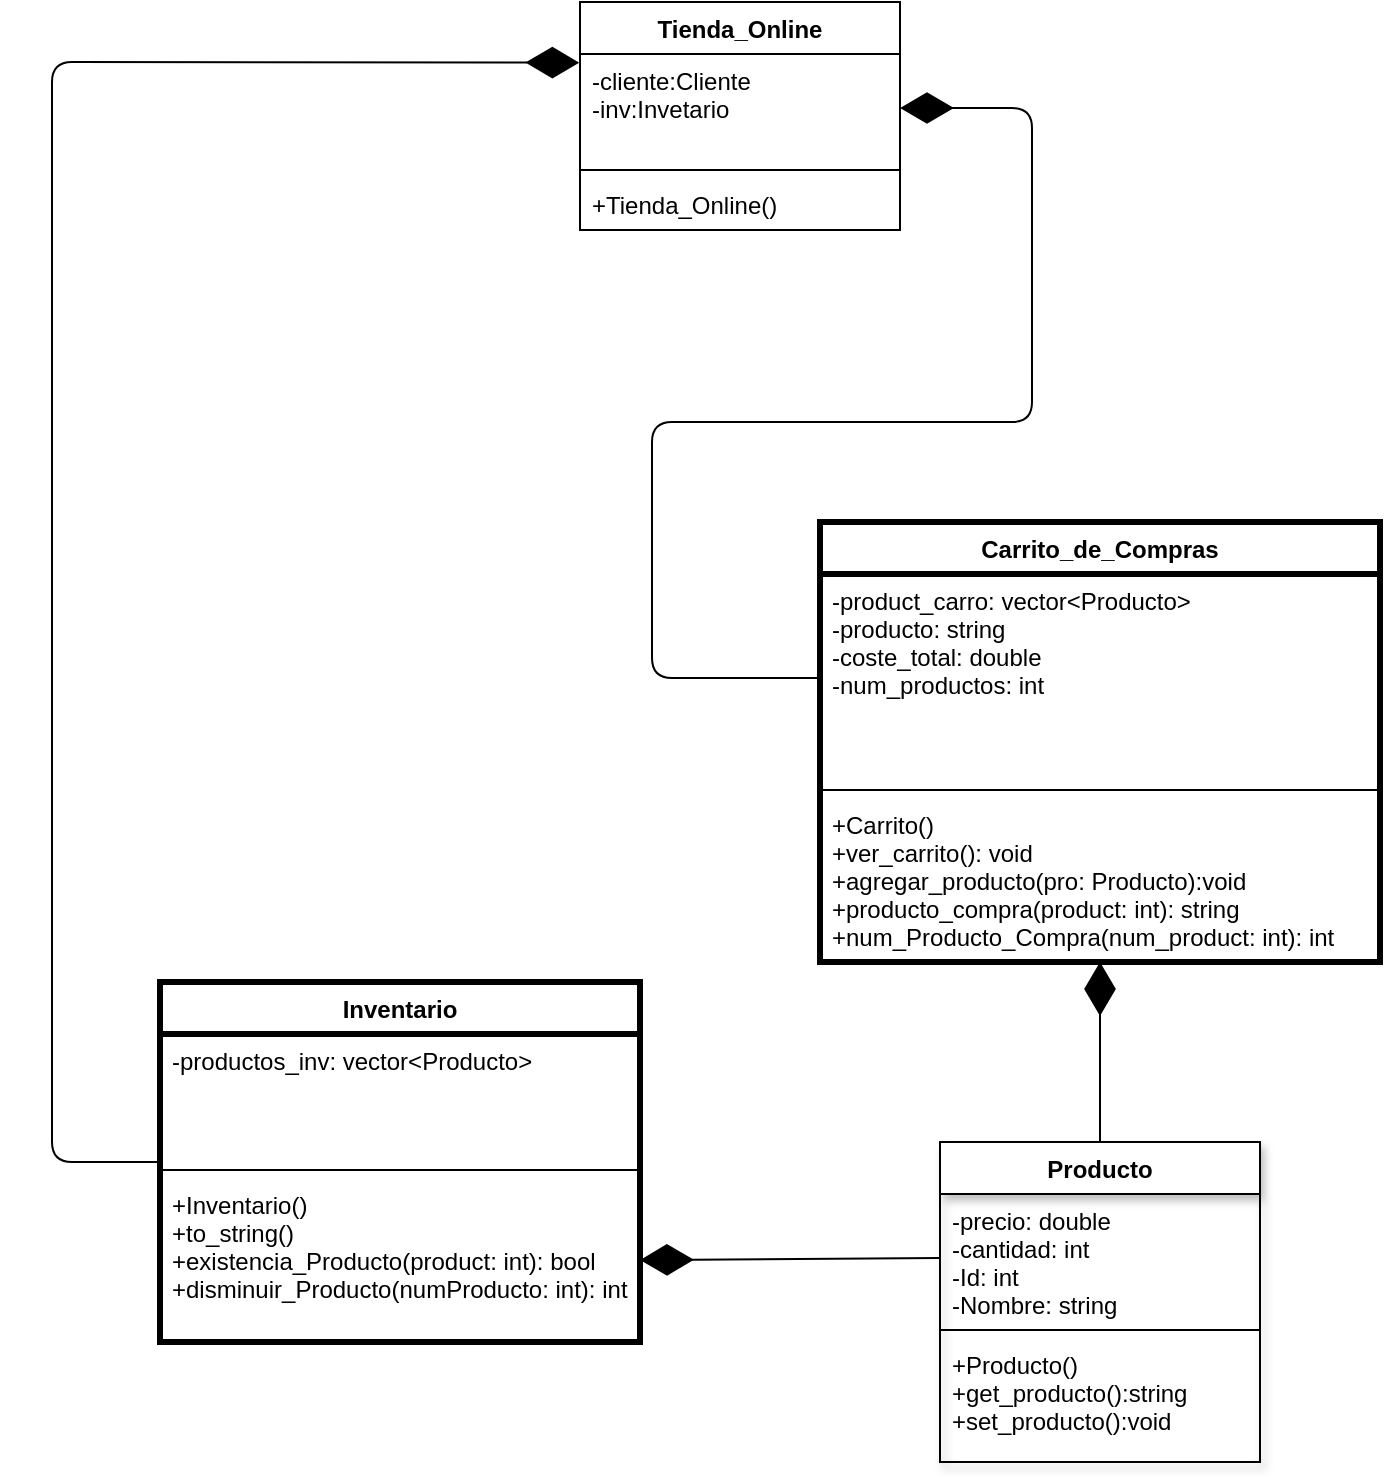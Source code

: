 <mxfile>
    <diagram id="bo0XrJl4yzLF0euh7jEk" name="Page-1">
        <mxGraphModel dx="1060" dy="566" grid="1" gridSize="10" guides="1" tooltips="1" connect="1" arrows="1" fold="1" page="1" pageScale="1" pageWidth="827" pageHeight="1169" math="0" shadow="0">
            <root>
                <mxCell id="0"/>
                <mxCell id="1" parent="0"/>
                <mxCell id="16" value="Carrito_de_Compras" style="swimlane;fontStyle=1;align=center;verticalAlign=top;childLayout=stackLayout;horizontal=1;startSize=26;horizontalStack=0;resizeParent=1;resizeParentMax=0;resizeLast=0;collapsible=1;marginBottom=0;strokeWidth=3;" parent="1" vertex="1">
                    <mxGeometry x="454" y="370" width="280" height="220" as="geometry"/>
                </mxCell>
                <mxCell id="17" value="-product_carro: vector&lt;Producto&gt;&#10;-producto: string&#10;-coste_total: double&#10;-num_productos: int" style="text;strokeColor=none;fillColor=none;align=left;verticalAlign=top;spacingLeft=4;spacingRight=4;overflow=hidden;rotatable=0;points=[[0,0.5],[1,0.5]];portConstraint=eastwest;" parent="16" vertex="1">
                    <mxGeometry y="26" width="280" height="104" as="geometry"/>
                </mxCell>
                <mxCell id="18" value="" style="line;strokeWidth=1;fillColor=none;align=left;verticalAlign=middle;spacingTop=-1;spacingLeft=3;spacingRight=3;rotatable=0;labelPosition=right;points=[];portConstraint=eastwest;" parent="16" vertex="1">
                    <mxGeometry y="130" width="280" height="8" as="geometry"/>
                </mxCell>
                <mxCell id="19" value="+Carrito()&#10;+ver_carrito(): void&#10;+agregar_producto(pro: Producto):void&#10;+producto_compra(product: int): string&#10;+num_Producto_Compra(num_product: int): int&#10;" style="text;strokeColor=none;fillColor=none;align=left;verticalAlign=top;spacingLeft=4;spacingRight=4;overflow=hidden;rotatable=0;points=[[0,0.5],[1,0.5]];portConstraint=eastwest;" parent="16" vertex="1">
                    <mxGeometry y="138" width="280" height="82" as="geometry"/>
                </mxCell>
                <mxCell id="24" value="Inventario" style="swimlane;fontStyle=1;align=center;verticalAlign=top;childLayout=stackLayout;horizontal=1;startSize=26;horizontalStack=0;resizeParent=1;resizeParentMax=0;resizeLast=0;collapsible=1;marginBottom=0;strokeWidth=3;" parent="1" vertex="1">
                    <mxGeometry x="124" y="600" width="240" height="180" as="geometry"/>
                </mxCell>
                <mxCell id="25" value="-productos_inv: vector&lt;Producto&gt;&#10;" style="text;strokeColor=none;fillColor=none;align=left;verticalAlign=top;spacingLeft=4;spacingRight=4;overflow=hidden;rotatable=0;points=[[0,0.5],[1,0.5]];portConstraint=eastwest;" parent="24" vertex="1">
                    <mxGeometry y="26" width="240" height="64" as="geometry"/>
                </mxCell>
                <mxCell id="26" value="" style="line;strokeWidth=1;fillColor=none;align=left;verticalAlign=middle;spacingTop=-1;spacingLeft=3;spacingRight=3;rotatable=0;labelPosition=right;points=[];portConstraint=eastwest;" parent="24" vertex="1">
                    <mxGeometry y="90" width="240" height="8" as="geometry"/>
                </mxCell>
                <mxCell id="27" value="+Inventario()&#10;+to_string()&#10;+existencia_Producto(product: int): bool&#10;+disminuir_Producto(numProducto: int): int" style="text;strokeColor=none;fillColor=none;align=left;verticalAlign=top;spacingLeft=4;spacingRight=4;overflow=hidden;rotatable=0;points=[[0,0.5],[1,0.5]];portConstraint=eastwest;" parent="24" vertex="1">
                    <mxGeometry y="98" width="240" height="82" as="geometry"/>
                </mxCell>
                <mxCell id="33" value="" style="endArrow=diamondThin;endFill=1;endSize=24;html=1;exitX=0;exitY=0.5;exitDx=0;exitDy=0;entryX=1;entryY=0.5;entryDx=0;entryDy=0;" parent="1" source="17" edge="1" target="38">
                    <mxGeometry width="160" relative="1" as="geometry">
                        <mxPoint x="449" y="470" as="sourcePoint"/>
                        <mxPoint x="359" y="450" as="targetPoint"/>
                        <Array as="points">
                            <mxPoint x="370" y="448"/>
                            <mxPoint x="370" y="320"/>
                            <mxPoint x="560" y="320"/>
                            <mxPoint x="560" y="163"/>
                        </Array>
                    </mxGeometry>
                </mxCell>
                <mxCell id="35" value="" style="endArrow=diamondThin;endFill=1;endSize=24;html=1;entryX=1;entryY=0.5;entryDx=0;entryDy=0;exitX=0;exitY=0.5;exitDx=0;exitDy=0;" parent="1" source="45" target="27" edge="1">
                    <mxGeometry width="160" relative="1" as="geometry">
                        <mxPoint x="329" y="570" as="sourcePoint"/>
                        <mxPoint x="489" y="570" as="targetPoint"/>
                    </mxGeometry>
                </mxCell>
                <mxCell id="36" value="" style="endArrow=diamondThin;endFill=1;endSize=24;html=1;entryX=0.5;entryY=1;entryDx=0;entryDy=0;exitX=0.5;exitY=0;exitDx=0;exitDy=0;" parent="1" source="44" target="16" edge="1">
                    <mxGeometry width="160" relative="1" as="geometry">
                        <mxPoint x="429" y="630" as="sourcePoint"/>
                        <mxPoint x="589" y="630" as="targetPoint"/>
                    </mxGeometry>
                </mxCell>
                <mxCell id="37" value="Tienda_Online" style="swimlane;fontStyle=1;align=center;verticalAlign=top;childLayout=stackLayout;horizontal=1;startSize=26;horizontalStack=0;resizeParent=1;resizeParentMax=0;resizeLast=0;collapsible=1;marginBottom=0;" parent="1" vertex="1">
                    <mxGeometry x="334" y="110" width="160" height="114" as="geometry"/>
                </mxCell>
                <mxCell id="38" value="-cliente:Cliente&#10;-inv:Invetario&#10;&#10;" style="text;strokeColor=none;fillColor=none;align=left;verticalAlign=top;spacingLeft=4;spacingRight=4;overflow=hidden;rotatable=0;points=[[0,0.5],[1,0.5]];portConstraint=eastwest;" parent="37" vertex="1">
                    <mxGeometry y="26" width="160" height="54" as="geometry"/>
                </mxCell>
                <mxCell id="39" value="" style="line;strokeWidth=1;fillColor=none;align=left;verticalAlign=middle;spacingTop=-1;spacingLeft=3;spacingRight=3;rotatable=0;labelPosition=right;points=[];portConstraint=eastwest;" parent="37" vertex="1">
                    <mxGeometry y="80" width="160" height="8" as="geometry"/>
                </mxCell>
                <mxCell id="40" value="+Tienda_Online()" style="text;strokeColor=none;fillColor=none;align=left;verticalAlign=top;spacingLeft=4;spacingRight=4;overflow=hidden;rotatable=0;points=[[0,0.5],[1,0.5]];portConstraint=eastwest;" parent="37" vertex="1">
                    <mxGeometry y="88" width="160" height="26" as="geometry"/>
                </mxCell>
                <mxCell id="42" value="" style="endArrow=diamondThin;endFill=1;endSize=24;html=1;exitX=0;exitY=0.5;exitDx=0;exitDy=0;entryX=-0.002;entryY=0.08;entryDx=0;entryDy=0;entryPerimeter=0;" parent="1" source="24" target="38" edge="1">
                    <mxGeometry width="160" relative="1" as="geometry">
                        <mxPoint x="40" y="570" as="sourcePoint"/>
                        <mxPoint x="160" y="310" as="targetPoint"/>
                        <Array as="points">
                            <mxPoint x="70" y="690"/>
                            <mxPoint x="70" y="140"/>
                        </Array>
                    </mxGeometry>
                </mxCell>
                <mxCell id="44" value="Producto" style="swimlane;fontStyle=1;align=center;verticalAlign=top;childLayout=stackLayout;horizontal=1;startSize=26;horizontalStack=0;resizeParent=1;resizeParentMax=0;resizeLast=0;collapsible=1;marginBottom=0;shadow=1;" parent="1" vertex="1">
                    <mxGeometry x="514" y="680" width="160" height="160" as="geometry"/>
                </mxCell>
                <mxCell id="45" value="-precio: double&#10;-cantidad: int&#10;-Id: int&#10;-Nombre: string" style="text;strokeColor=none;fillColor=none;align=left;verticalAlign=top;spacingLeft=4;spacingRight=4;overflow=hidden;rotatable=0;points=[[0,0.5],[1,0.5]];portConstraint=eastwest;" parent="44" vertex="1">
                    <mxGeometry y="26" width="160" height="64" as="geometry"/>
                </mxCell>
                <mxCell id="46" value="" style="line;strokeWidth=1;fillColor=none;align=left;verticalAlign=middle;spacingTop=-1;spacingLeft=3;spacingRight=3;rotatable=0;labelPosition=right;points=[];portConstraint=eastwest;" parent="44" vertex="1">
                    <mxGeometry y="90" width="160" height="8" as="geometry"/>
                </mxCell>
                <mxCell id="47" value="+Producto()&#10;+get_producto():string&#10;+set_producto():void" style="text;strokeColor=none;fillColor=none;align=left;verticalAlign=top;spacingLeft=4;spacingRight=4;overflow=hidden;rotatable=0;points=[[0,0.5],[1,0.5]];portConstraint=eastwest;" parent="44" vertex="1">
                    <mxGeometry y="98" width="160" height="62" as="geometry"/>
                </mxCell>
            </root>
        </mxGraphModel>
    </diagram>
</mxfile>
